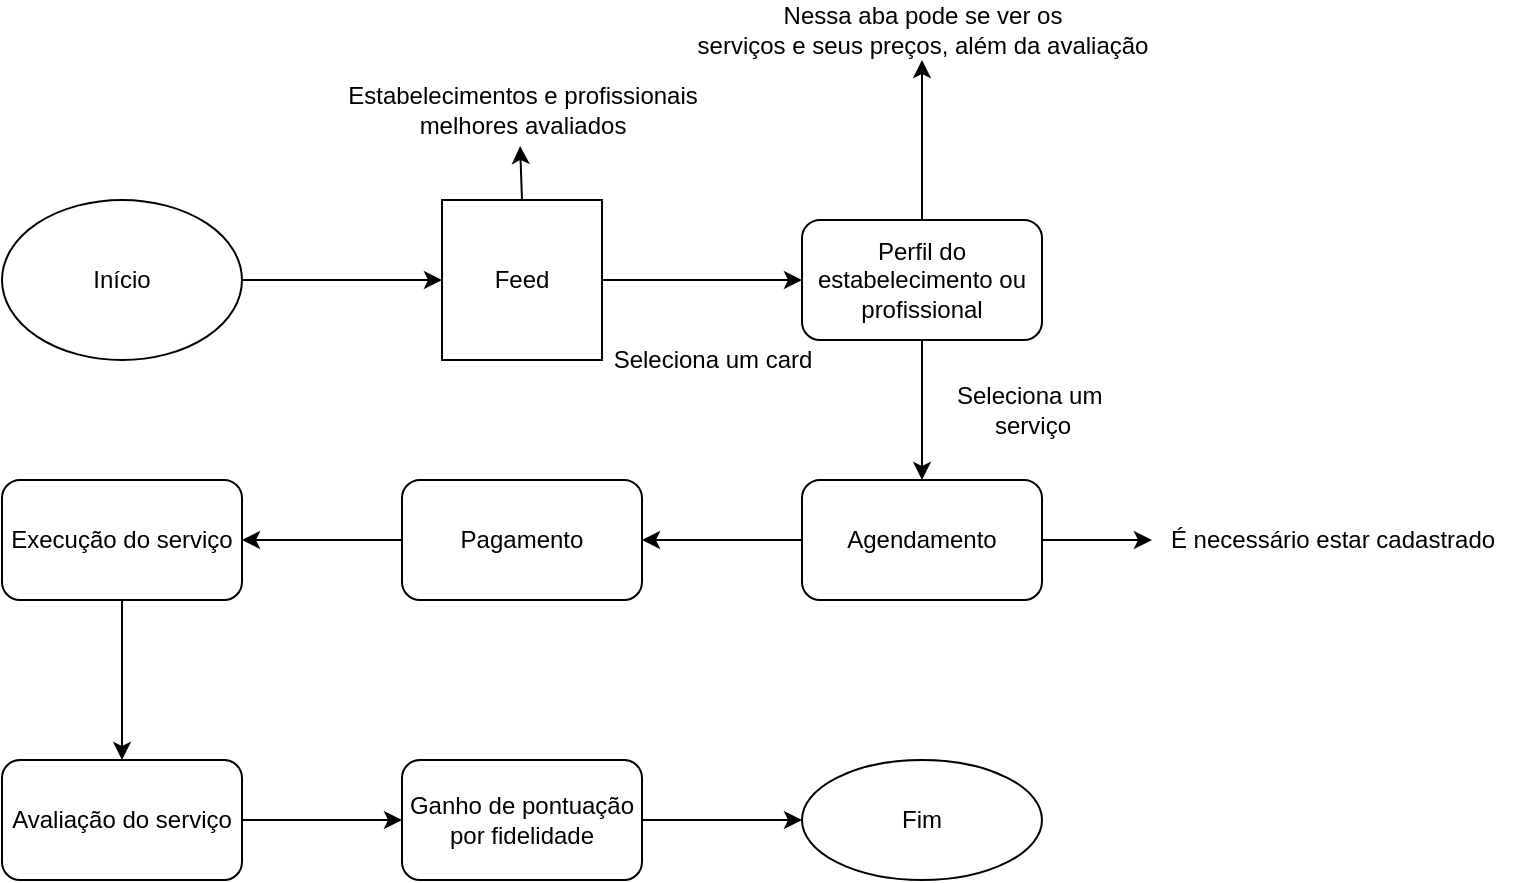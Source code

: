 <mxfile version="15.8.3" type="device" pages="2"><diagram id="7CVY6Cz57uWq7Z9HBAjc" name="Cliente"><mxGraphModel dx="868" dy="450" grid="1" gridSize="10" guides="1" tooltips="1" connect="1" arrows="1" fold="1" page="1" pageScale="1" pageWidth="827" pageHeight="1169" math="0" shadow="0"><root><mxCell id="0"/><mxCell id="1" parent="0"/><mxCell id="ZcoknD2twcdV0cRA54Zz-2" style="edgeStyle=orthogonalEdgeStyle;rounded=0;orthogonalLoop=1;jettySize=auto;html=1;exitX=0.5;exitY=0;exitDx=0;exitDy=0;entryX=0.495;entryY=1.1;entryDx=0;entryDy=0;entryPerimeter=0;fontStyle=0" edge="1" parent="1" source="HYZ8Nr71ZtFIRL6w6QT_-1" target="HYZ8Nr71ZtFIRL6w6QT_-3"><mxGeometry relative="1" as="geometry"/></mxCell><mxCell id="ZcoknD2twcdV0cRA54Zz-3" style="edgeStyle=orthogonalEdgeStyle;rounded=0;orthogonalLoop=1;jettySize=auto;html=1;exitX=1;exitY=0.5;exitDx=0;exitDy=0;entryX=0;entryY=0.5;entryDx=0;entryDy=0;fontStyle=0" edge="1" parent="1" source="HYZ8Nr71ZtFIRL6w6QT_-1" target="HYZ8Nr71ZtFIRL6w6QT_-6"><mxGeometry relative="1" as="geometry"/></mxCell><mxCell id="HYZ8Nr71ZtFIRL6w6QT_-1" value="Feed" style="whiteSpace=wrap;html=1;aspect=fixed;fontStyle=0" parent="1" vertex="1"><mxGeometry x="290" y="300" width="80" height="80" as="geometry"/></mxCell><mxCell id="ZcoknD2twcdV0cRA54Zz-1" style="edgeStyle=orthogonalEdgeStyle;rounded=0;orthogonalLoop=1;jettySize=auto;html=1;exitX=1;exitY=0.5;exitDx=0;exitDy=0;entryX=0;entryY=0.5;entryDx=0;entryDy=0;fontStyle=0" edge="1" parent="1" source="HYZ8Nr71ZtFIRL6w6QT_-2" target="HYZ8Nr71ZtFIRL6w6QT_-1"><mxGeometry relative="1" as="geometry"/></mxCell><mxCell id="HYZ8Nr71ZtFIRL6w6QT_-2" value="Início" style="ellipse;whiteSpace=wrap;html=1;fontStyle=0" parent="1" vertex="1"><mxGeometry x="70" y="300" width="120" height="80" as="geometry"/></mxCell><mxCell id="HYZ8Nr71ZtFIRL6w6QT_-3" value="Estabelecimentos e profissionais&lt;br&gt;melhores avaliados" style="text;html=1;align=center;verticalAlign=middle;resizable=0;points=[];autosize=1;strokeColor=none;fillColor=none;fontStyle=0" parent="1" vertex="1"><mxGeometry x="235" y="240" width="190" height="30" as="geometry"/></mxCell><mxCell id="ZcoknD2twcdV0cRA54Zz-4" style="edgeStyle=orthogonalEdgeStyle;rounded=0;orthogonalLoop=1;jettySize=auto;html=1;exitX=0.5;exitY=1;exitDx=0;exitDy=0;entryX=0.5;entryY=0;entryDx=0;entryDy=0;fontStyle=0" edge="1" parent="1" source="HYZ8Nr71ZtFIRL6w6QT_-6" target="HYZ8Nr71ZtFIRL6w6QT_-12"><mxGeometry relative="1" as="geometry"/></mxCell><mxCell id="eCRpaLwPFTj6DS8D6BDZ-3" style="edgeStyle=orthogonalEdgeStyle;rounded=0;orthogonalLoop=1;jettySize=auto;html=1;exitX=0.5;exitY=0;exitDx=0;exitDy=0;entryX=0.5;entryY=1;entryDx=0;entryDy=0;entryPerimeter=0;fontStyle=0" edge="1" parent="1" source="HYZ8Nr71ZtFIRL6w6QT_-6" target="HYZ8Nr71ZtFIRL6w6QT_-10"><mxGeometry relative="1" as="geometry"/></mxCell><mxCell id="HYZ8Nr71ZtFIRL6w6QT_-6" value="Perfil do estabelecimento ou&lt;br&gt;profissional" style="rounded=1;whiteSpace=wrap;html=1;fontStyle=0" parent="1" vertex="1"><mxGeometry x="470" y="310" width="120" height="60" as="geometry"/></mxCell><mxCell id="HYZ8Nr71ZtFIRL6w6QT_-8" value="Seleciona um card" style="text;html=1;align=center;verticalAlign=middle;resizable=0;points=[];autosize=1;strokeColor=none;fillColor=none;fontStyle=0" parent="1" vertex="1"><mxGeometry x="370" y="370" width="110" height="20" as="geometry"/></mxCell><mxCell id="HYZ8Nr71ZtFIRL6w6QT_-10" value="Nessa aba pode se ver os&lt;br&gt;serviços e seus preços, além da avaliação" style="text;html=1;align=center;verticalAlign=middle;resizable=0;points=[];autosize=1;strokeColor=none;fillColor=none;fontStyle=0" parent="1" vertex="1"><mxGeometry x="410" y="200" width="240" height="30" as="geometry"/></mxCell><mxCell id="ZcoknD2twcdV0cRA54Zz-6" style="edgeStyle=orthogonalEdgeStyle;rounded=0;orthogonalLoop=1;jettySize=auto;html=1;exitX=1;exitY=0.5;exitDx=0;exitDy=0;fontStyle=0" edge="1" parent="1" source="HYZ8Nr71ZtFIRL6w6QT_-12" target="HYZ8Nr71ZtFIRL6w6QT_-27"><mxGeometry relative="1" as="geometry"/></mxCell><mxCell id="ZcoknD2twcdV0cRA54Zz-7" style="edgeStyle=orthogonalEdgeStyle;rounded=0;orthogonalLoop=1;jettySize=auto;html=1;exitX=0;exitY=0.5;exitDx=0;exitDy=0;entryX=1;entryY=0.5;entryDx=0;entryDy=0;fontStyle=0" edge="1" parent="1" source="HYZ8Nr71ZtFIRL6w6QT_-12" target="HYZ8Nr71ZtFIRL6w6QT_-15"><mxGeometry relative="1" as="geometry"/></mxCell><mxCell id="HYZ8Nr71ZtFIRL6w6QT_-12" value="Agendamento" style="rounded=1;whiteSpace=wrap;html=1;fontStyle=0" parent="1" vertex="1"><mxGeometry x="470" y="440" width="120" height="60" as="geometry"/></mxCell><mxCell id="HYZ8Nr71ZtFIRL6w6QT_-14" value="Seleciona um&amp;nbsp;&lt;br&gt;serviço" style="text;html=1;align=center;verticalAlign=middle;resizable=0;points=[];autosize=1;strokeColor=none;fillColor=none;fontStyle=0" parent="1" vertex="1"><mxGeometry x="540" y="390" width="90" height="30" as="geometry"/></mxCell><mxCell id="ZcoknD2twcdV0cRA54Zz-8" style="edgeStyle=orthogonalEdgeStyle;rounded=0;orthogonalLoop=1;jettySize=auto;html=1;exitX=0;exitY=0.5;exitDx=0;exitDy=0;entryX=1;entryY=0.5;entryDx=0;entryDy=0;fontStyle=0" edge="1" parent="1" source="HYZ8Nr71ZtFIRL6w6QT_-15" target="HYZ8Nr71ZtFIRL6w6QT_-17"><mxGeometry relative="1" as="geometry"/></mxCell><mxCell id="HYZ8Nr71ZtFIRL6w6QT_-15" value="Pagamento" style="rounded=1;whiteSpace=wrap;html=1;fontStyle=0" parent="1" vertex="1"><mxGeometry x="270" y="440" width="120" height="60" as="geometry"/></mxCell><mxCell id="ZcoknD2twcdV0cRA54Zz-9" style="edgeStyle=orthogonalEdgeStyle;rounded=0;orthogonalLoop=1;jettySize=auto;html=1;exitX=0.5;exitY=1;exitDx=0;exitDy=0;entryX=0.5;entryY=0;entryDx=0;entryDy=0;fontStyle=0" edge="1" parent="1" source="HYZ8Nr71ZtFIRL6w6QT_-17" target="HYZ8Nr71ZtFIRL6w6QT_-19"><mxGeometry relative="1" as="geometry"/></mxCell><mxCell id="HYZ8Nr71ZtFIRL6w6QT_-17" value="Execução do serviço" style="rounded=1;whiteSpace=wrap;html=1;fontStyle=0" parent="1" vertex="1"><mxGeometry x="70" y="440" width="120" height="60" as="geometry"/></mxCell><mxCell id="ZcoknD2twcdV0cRA54Zz-10" style="edgeStyle=orthogonalEdgeStyle;rounded=0;orthogonalLoop=1;jettySize=auto;html=1;exitX=1;exitY=0.5;exitDx=0;exitDy=0;entryX=0;entryY=0.5;entryDx=0;entryDy=0;fontStyle=0" edge="1" parent="1" source="HYZ8Nr71ZtFIRL6w6QT_-19" target="HYZ8Nr71ZtFIRL6w6QT_-21"><mxGeometry relative="1" as="geometry"/></mxCell><mxCell id="HYZ8Nr71ZtFIRL6w6QT_-19" value="Avaliação do serviço" style="rounded=1;whiteSpace=wrap;html=1;fontStyle=0" parent="1" vertex="1"><mxGeometry x="70" y="580" width="120" height="60" as="geometry"/></mxCell><mxCell id="ZcoknD2twcdV0cRA54Zz-11" style="edgeStyle=orthogonalEdgeStyle;rounded=0;orthogonalLoop=1;jettySize=auto;html=1;exitX=1;exitY=0.5;exitDx=0;exitDy=0;entryX=0;entryY=0.5;entryDx=0;entryDy=0;fontStyle=0" edge="1" parent="1" source="HYZ8Nr71ZtFIRL6w6QT_-21" target="HYZ8Nr71ZtFIRL6w6QT_-24"><mxGeometry relative="1" as="geometry"/></mxCell><mxCell id="HYZ8Nr71ZtFIRL6w6QT_-21" value="Ganho de pontuação por fidelidade" style="rounded=1;whiteSpace=wrap;html=1;fontStyle=0" parent="1" vertex="1"><mxGeometry x="270" y="580" width="120" height="60" as="geometry"/></mxCell><mxCell id="HYZ8Nr71ZtFIRL6w6QT_-24" value="Fim" style="ellipse;whiteSpace=wrap;html=1;rounded=1;fontStyle=0;" parent="1" vertex="1"><mxGeometry x="470" y="580" width="120" height="60" as="geometry"/></mxCell><mxCell id="HYZ8Nr71ZtFIRL6w6QT_-27" value="É necessário estar cadastrado" style="text;html=1;align=center;verticalAlign=middle;resizable=0;points=[];autosize=1;strokeColor=none;fillColor=none;" parent="1" vertex="1"><mxGeometry x="645" y="460" width="180" height="20" as="geometry"/></mxCell></root></mxGraphModel></diagram><diagram id="OL8HdnLSCWBMC_6ZxBJz" name="Colaborador"><mxGraphModel dx="868" dy="450" grid="1" gridSize="10" guides="1" tooltips="1" connect="1" arrows="1" fold="1" page="1" pageScale="1" pageWidth="827" pageHeight="1169" math="0" shadow="0"><root><mxCell id="RhRVItBDM7EGu0KD-UtH-0"/><mxCell id="RhRVItBDM7EGu0KD-UtH-1" parent="RhRVItBDM7EGu0KD-UtH-0"/><mxCell id="XnIrs1gcix82K0xzGPyh-1" style="edgeStyle=orthogonalEdgeStyle;rounded=0;orthogonalLoop=1;jettySize=auto;html=1;exitX=1;exitY=0.5;exitDx=0;exitDy=0;entryX=0;entryY=0.5;entryDx=0;entryDy=0;fontStyle=0" edge="1" parent="RhRVItBDM7EGu0KD-UtH-1" source="2aSyMmMbsAnvnK5YQLHD-2" target="2aSyMmMbsAnvnK5YQLHD-7"><mxGeometry relative="1" as="geometry"/></mxCell><mxCell id="2aSyMmMbsAnvnK5YQLHD-2" value="Criar conta" style="whiteSpace=wrap;html=1;aspect=fixed;fontStyle=0" parent="RhRVItBDM7EGu0KD-UtH-1" vertex="1"><mxGeometry x="290" y="290" width="80" height="80" as="geometry"/></mxCell><mxCell id="XnIrs1gcix82K0xzGPyh-0" style="edgeStyle=orthogonalEdgeStyle;rounded=0;orthogonalLoop=1;jettySize=auto;html=1;exitX=1;exitY=0.5;exitDx=0;exitDy=0;entryX=0;entryY=0.5;entryDx=0;entryDy=0;fontStyle=0" edge="1" parent="RhRVItBDM7EGu0KD-UtH-1" source="2aSyMmMbsAnvnK5YQLHD-4" target="2aSyMmMbsAnvnK5YQLHD-2"><mxGeometry relative="1" as="geometry"/></mxCell><mxCell id="2aSyMmMbsAnvnK5YQLHD-4" value="Início" style="ellipse;whiteSpace=wrap;html=1;fontStyle=0" parent="RhRVItBDM7EGu0KD-UtH-1" vertex="1"><mxGeometry x="40" y="290" width="120" height="80" as="geometry"/></mxCell><mxCell id="XnIrs1gcix82K0xzGPyh-2" style="edgeStyle=orthogonalEdgeStyle;rounded=0;orthogonalLoop=1;jettySize=auto;html=1;exitX=0.5;exitY=1;exitDx=0;exitDy=0;entryX=0.5;entryY=0;entryDx=0;entryDy=0;fontStyle=0" edge="1" parent="RhRVItBDM7EGu0KD-UtH-1" source="2aSyMmMbsAnvnK5YQLHD-7" target="2aSyMmMbsAnvnK5YQLHD-11"><mxGeometry relative="1" as="geometry"/></mxCell><mxCell id="2aSyMmMbsAnvnK5YQLHD-7" value="Cadastro de serviços" style="rounded=1;whiteSpace=wrap;html=1;fontStyle=0" parent="RhRVItBDM7EGu0KD-UtH-1" vertex="1"><mxGeometry x="500" y="300" width="120" height="60" as="geometry"/></mxCell><mxCell id="XnIrs1gcix82K0xzGPyh-3" style="edgeStyle=orthogonalEdgeStyle;rounded=0;orthogonalLoop=1;jettySize=auto;html=1;exitX=0;exitY=0.5;exitDx=0;exitDy=0;fontStyle=0" edge="1" parent="RhRVItBDM7EGu0KD-UtH-1" source="2aSyMmMbsAnvnK5YQLHD-11" target="2aSyMmMbsAnvnK5YQLHD-20"><mxGeometry relative="1" as="geometry"/></mxCell><mxCell id="2aSyMmMbsAnvnK5YQLHD-11" value="Definição de agenda" style="rounded=1;whiteSpace=wrap;html=1;fontStyle=0" parent="RhRVItBDM7EGu0KD-UtH-1" vertex="1"><mxGeometry x="500" y="430" width="120" height="60" as="geometry"/></mxCell><mxCell id="2aSyMmMbsAnvnK5YQLHD-20" value="Fim" style="ellipse;whiteSpace=wrap;html=1;fontStyle=0" parent="RhRVItBDM7EGu0KD-UtH-1" vertex="1"><mxGeometry x="270" y="430" width="120" height="60" as="geometry"/></mxCell><mxCell id="t7AUgDVcw3BLRbLKcqXK-1" style="edgeStyle=orthogonalEdgeStyle;rounded=0;orthogonalLoop=1;jettySize=auto;html=1;exitX=1;exitY=0.5;exitDx=0;exitDy=0;entryX=0;entryY=0.5;entryDx=0;entryDy=0;fontStyle=0" edge="1" parent="RhRVItBDM7EGu0KD-UtH-1" source="2aSyMmMbsAnvnK5YQLHD-22" target="2aSyMmMbsAnvnK5YQLHD-26"><mxGeometry relative="1" as="geometry"/></mxCell><mxCell id="2aSyMmMbsAnvnK5YQLHD-22" value="Login" style="whiteSpace=wrap;html=1;aspect=fixed;fontStyle=0" parent="RhRVItBDM7EGu0KD-UtH-1" vertex="1"><mxGeometry x="990" y="290" width="80" height="80" as="geometry"/></mxCell><mxCell id="t7AUgDVcw3BLRbLKcqXK-0" style="edgeStyle=orthogonalEdgeStyle;rounded=0;orthogonalLoop=1;jettySize=auto;html=1;exitX=1;exitY=0.5;exitDx=0;exitDy=0;entryX=0;entryY=0.5;entryDx=0;entryDy=0;fontStyle=0" edge="1" parent="RhRVItBDM7EGu0KD-UtH-1" source="2aSyMmMbsAnvnK5YQLHD-24" target="2aSyMmMbsAnvnK5YQLHD-22"><mxGeometry relative="1" as="geometry"/></mxCell><mxCell id="2aSyMmMbsAnvnK5YQLHD-24" value="Início" style="ellipse;whiteSpace=wrap;html=1;fontStyle=0" parent="RhRVItBDM7EGu0KD-UtH-1" vertex="1"><mxGeometry x="770" y="290" width="120" height="80" as="geometry"/></mxCell><mxCell id="t7AUgDVcw3BLRbLKcqXK-2" style="edgeStyle=orthogonalEdgeStyle;rounded=0;orthogonalLoop=1;jettySize=auto;html=1;exitX=0.5;exitY=1;exitDx=0;exitDy=0;entryX=0.5;entryY=0;entryDx=0;entryDy=0;fontStyle=0" edge="1" parent="RhRVItBDM7EGu0KD-UtH-1" source="2aSyMmMbsAnvnK5YQLHD-26" target="2aSyMmMbsAnvnK5YQLHD-28"><mxGeometry relative="1" as="geometry"/></mxCell><mxCell id="2aSyMmMbsAnvnK5YQLHD-26" value="Ver solicitações de serviçõs" style="rounded=1;whiteSpace=wrap;html=1;fontStyle=0" parent="RhRVItBDM7EGu0KD-UtH-1" vertex="1"><mxGeometry x="1150" y="300" width="120" height="60" as="geometry"/></mxCell><mxCell id="t7AUgDVcw3BLRbLKcqXK-3" style="edgeStyle=orthogonalEdgeStyle;rounded=0;orthogonalLoop=1;jettySize=auto;html=1;exitX=0;exitY=0.5;exitDx=0;exitDy=0;entryX=1;entryY=0.5;entryDx=0;entryDy=0;fontStyle=0" edge="1" parent="RhRVItBDM7EGu0KD-UtH-1" source="2aSyMmMbsAnvnK5YQLHD-28" target="2aSyMmMbsAnvnK5YQLHD-30"><mxGeometry relative="1" as="geometry"/></mxCell><mxCell id="2aSyMmMbsAnvnK5YQLHD-28" value="Aceitar serviço" style="rounded=1;whiteSpace=wrap;html=1;fontStyle=0" parent="RhRVItBDM7EGu0KD-UtH-1" vertex="1"><mxGeometry x="1150" y="420" width="120" height="60" as="geometry"/></mxCell><mxCell id="t7AUgDVcw3BLRbLKcqXK-4" style="edgeStyle=orthogonalEdgeStyle;rounded=0;orthogonalLoop=1;jettySize=auto;html=1;exitX=0;exitY=0.5;exitDx=0;exitDy=0;entryX=1;entryY=0.5;entryDx=0;entryDy=0;fontStyle=0" edge="1" parent="RhRVItBDM7EGu0KD-UtH-1" source="2aSyMmMbsAnvnK5YQLHD-30" target="2aSyMmMbsAnvnK5YQLHD-32"><mxGeometry relative="1" as="geometry"/></mxCell><mxCell id="2aSyMmMbsAnvnK5YQLHD-30" value="Executar serviço" style="whiteSpace=wrap;html=1;fontStyle=0" parent="RhRVItBDM7EGu0KD-UtH-1" vertex="1"><mxGeometry x="970" y="420" width="120" height="60" as="geometry"/></mxCell><mxCell id="t7AUgDVcw3BLRbLKcqXK-5" style="edgeStyle=orthogonalEdgeStyle;rounded=0;orthogonalLoop=1;jettySize=auto;html=1;exitX=0.5;exitY=1;exitDx=0;exitDy=0;entryX=0.5;entryY=0;entryDx=0;entryDy=0;fontStyle=0" edge="1" parent="RhRVItBDM7EGu0KD-UtH-1" source="2aSyMmMbsAnvnK5YQLHD-32" target="2aSyMmMbsAnvnK5YQLHD-34"><mxGeometry relative="1" as="geometry"/></mxCell><mxCell id="2aSyMmMbsAnvnK5YQLHD-32" value="Avaliar cliente" style="whiteSpace=wrap;html=1;fontStyle=0" parent="RhRVItBDM7EGu0KD-UtH-1" vertex="1"><mxGeometry x="770" y="420" width="120" height="60" as="geometry"/></mxCell><mxCell id="m6i6tlg0a37Ljyvl3wLT-0" style="edgeStyle=orthogonalEdgeStyle;rounded=0;orthogonalLoop=1;jettySize=auto;html=1;exitX=1;exitY=0.5;exitDx=0;exitDy=0;entryX=0;entryY=0.5;entryDx=0;entryDy=0;fontStyle=0" edge="1" parent="RhRVItBDM7EGu0KD-UtH-1" source="2aSyMmMbsAnvnK5YQLHD-34" target="2aSyMmMbsAnvnK5YQLHD-36"><mxGeometry relative="1" as="geometry"/></mxCell><mxCell id="2aSyMmMbsAnvnK5YQLHD-34" value="Ganho de pontuação por fidelidade" style="whiteSpace=wrap;html=1;fontStyle=0" parent="RhRVItBDM7EGu0KD-UtH-1" vertex="1"><mxGeometry x="770" y="550" width="120" height="60" as="geometry"/></mxCell><mxCell id="2aSyMmMbsAnvnK5YQLHD-36" value="Fim" style="ellipse;whiteSpace=wrap;html=1;fontStyle=0" parent="RhRVItBDM7EGu0KD-UtH-1" vertex="1"><mxGeometry x="970" y="550" width="120" height="60" as="geometry"/></mxCell></root></mxGraphModel></diagram></mxfile>